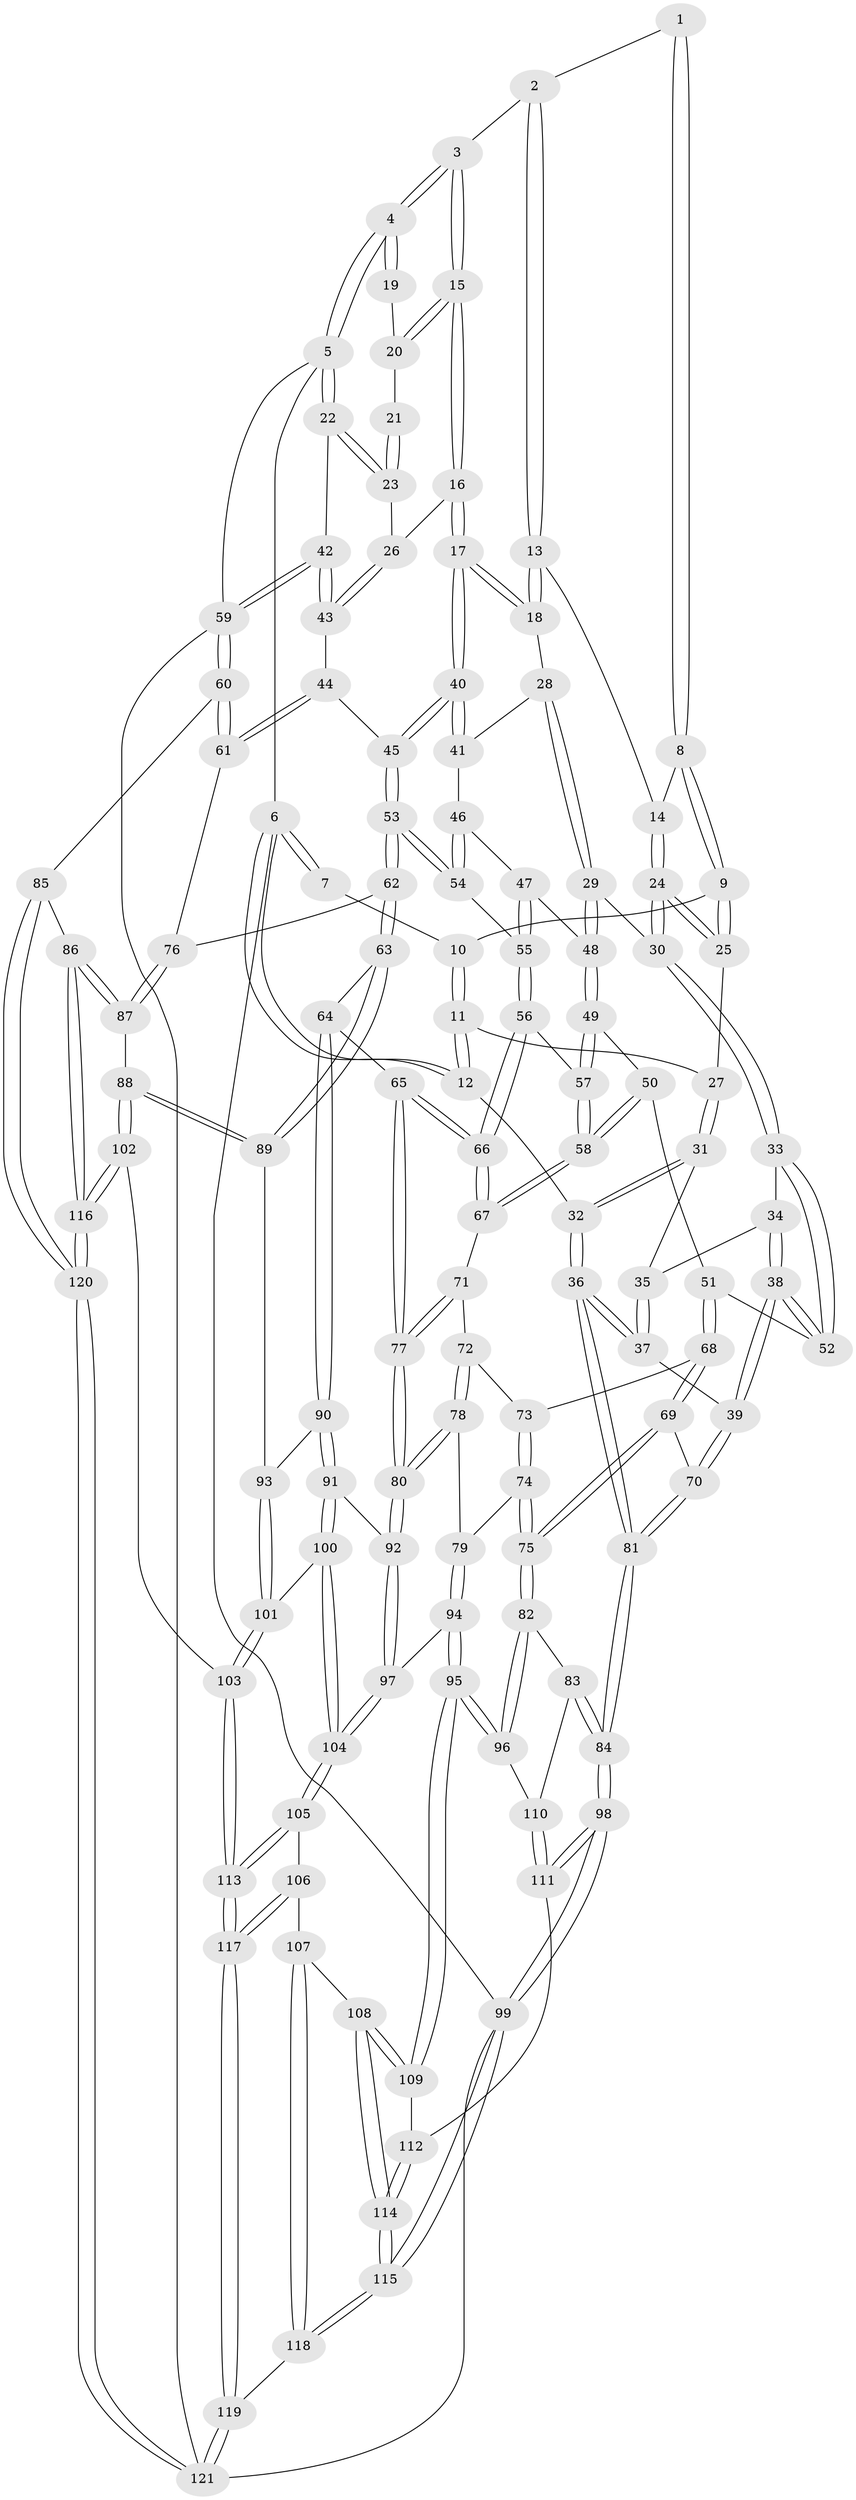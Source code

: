 // Generated by graph-tools (version 1.1) at 2025/27/03/15/25 16:27:56]
// undirected, 121 vertices, 299 edges
graph export_dot {
graph [start="1"]
  node [color=gray90,style=filled];
  1 [pos="+0.18937189285107425+0"];
  2 [pos="+0.4704311777136545+0"];
  3 [pos="+0.8067977784022038+0"];
  4 [pos="+1+0"];
  5 [pos="+1+0"];
  6 [pos="+0+0"];
  7 [pos="+0.08199402895220737+0"];
  8 [pos="+0.21841351242587534+0.05947880987798816"];
  9 [pos="+0.20173680397495994+0.0958643694172506"];
  10 [pos="+0.09185255073554975+0.040450000585916246"];
  11 [pos="+0.0631095981199089+0.1316344518822642"];
  12 [pos="+0+0.12381715201109007"];
  13 [pos="+0.48070862405989656+0"];
  14 [pos="+0.3315817517035212+0.08092121266204776"];
  15 [pos="+0.7663858800301907+0.1415326889340884"];
  16 [pos="+0.7596911875478232+0.15938692394957146"];
  17 [pos="+0.7172302461690958+0.18456521479152058"];
  18 [pos="+0.49205935806234263+0.014904115759718188"];
  19 [pos="+1+0"];
  20 [pos="+0.853065235693349+0.09551327885903209"];
  21 [pos="+0.9206224850376719+0.08439729829685895"];
  22 [pos="+1+0.0715483713206963"];
  23 [pos="+0.9946573072485104+0.14495300129308472"];
  24 [pos="+0.29667592346713645+0.20595255754437877"];
  25 [pos="+0.18913708943705904+0.14778982665552948"];
  26 [pos="+0.8667704262309062+0.20136283002975153"];
  27 [pos="+0.13568022862861787+0.17436455919966903"];
  28 [pos="+0.43691774556421925+0.20399168582059118"];
  29 [pos="+0.3865275121878275+0.24286142350127848"];
  30 [pos="+0.307222088819042+0.22040701861656348"];
  31 [pos="+0.13328044853459642+0.18748856788039406"];
  32 [pos="+0+0.34927969012656573"];
  33 [pos="+0.20279056236773918+0.35139395299420784"];
  34 [pos="+0.14097354960333794+0.21740468873342328"];
  35 [pos="+0.13294097605452432+0.19445588578965897"];
  36 [pos="+0+0.42443710756020847"];
  37 [pos="+0+0.3937067063160731"];
  38 [pos="+0.0593770418978534+0.3943192209371201"];
  39 [pos="+0.05778938493423103+0.3946743931448632"];
  40 [pos="+0.687589936349678+0.2590941136864979"];
  41 [pos="+0.5597330134938289+0.26521308905444846"];
  42 [pos="+1+0.32835229843985025"];
  43 [pos="+0.9448061748852485+0.31918297185600586"];
  44 [pos="+0.8868275759014863+0.38331772333849995"];
  45 [pos="+0.700566754652951+0.3617328710507123"];
  46 [pos="+0.5073157850634392+0.3325253866630225"];
  47 [pos="+0.4487397306404148+0.34554303859892177"];
  48 [pos="+0.39734979955221966+0.32114516200864657"];
  49 [pos="+0.3970025860908084+0.32167777960975646"];
  50 [pos="+0.28162345384317217+0.38523158069917884"];
  51 [pos="+0.212163011459263+0.38445906727270485"];
  52 [pos="+0.19909153370381397+0.37130619926527325"];
  53 [pos="+0.683346690568099+0.4092750018657902"];
  54 [pos="+0.5418460319039241+0.38633663674385094"];
  55 [pos="+0.48254819531102744+0.422455052840664"];
  56 [pos="+0.48144934829046204+0.42736732496627755"];
  57 [pos="+0.38974807513954685+0.4232743146986705"];
  58 [pos="+0.3688112715644618+0.45996791464066145"];
  59 [pos="+1+0.7135229592390363"];
  60 [pos="+1+0.7119284231245264"];
  61 [pos="+0.9096514231095953+0.4893748777523713"];
  62 [pos="+0.6792630863782769+0.46869094054821875"];
  63 [pos="+0.6341538250491081+0.5058974519876176"];
  64 [pos="+0.5706801994246995+0.530935326874872"];
  65 [pos="+0.49935963787755244+0.5198447283881125"];
  66 [pos="+0.49825997224961166+0.5182451361888296"];
  67 [pos="+0.36887162246487365+0.4620460350642293"];
  68 [pos="+0.21381664240712958+0.3934778391460408"];
  69 [pos="+0.15950982022577537+0.5438404632549587"];
  70 [pos="+0.15856867172119266+0.5432065497430547"];
  71 [pos="+0.35074440294006004+0.4868429297765015"];
  72 [pos="+0.31758425298198584+0.49985288108615183"];
  73 [pos="+0.24586402947352737+0.4534269623518011"];
  74 [pos="+0.22780751736585242+0.5741440496103113"];
  75 [pos="+0.17648573216962965+0.5776302148937955"];
  76 [pos="+0.7028752984417967+0.48738118982751844"];
  77 [pos="+0.40866227448200826+0.6146669251405151"];
  78 [pos="+0.28728541502940236+0.5630416379990569"];
  79 [pos="+0.24121777805650949+0.5785801195084929"];
  80 [pos="+0.40399604623915414+0.6249302169708262"];
  81 [pos="+0+0.4873967744341757"];
  82 [pos="+0.12771864719905035+0.6445901681165603"];
  83 [pos="+0+0.6462402029530591"];
  84 [pos="+0+0.5977947210967419"];
  85 [pos="+1+0.7127988407921317"];
  86 [pos="+0.9174855639041916+0.7369106366464719"];
  87 [pos="+0.8623293599041127+0.7295703291712584"];
  88 [pos="+0.7653999127312134+0.7572974942050433"];
  89 [pos="+0.6625461394175839+0.6781547391006904"];
  90 [pos="+0.5636303154809116+0.5917761253849974"];
  91 [pos="+0.43041702806153953+0.6637716914693915"];
  92 [pos="+0.4039934822788303+0.6270389305010111"];
  93 [pos="+0.559426527249073+0.675864664434286"];
  94 [pos="+0.28330204357741184+0.6922925085028189"];
  95 [pos="+0.202316769223454+0.7404638176137243"];
  96 [pos="+0.1832687509311164+0.72808903615876"];
  97 [pos="+0.2940378807403748+0.6932256041785826"];
  98 [pos="+0+0.6923978235239949"];
  99 [pos="+0+1"];
  100 [pos="+0.4564575997030527+0.7040102214997603"];
  101 [pos="+0.5169410584071951+0.7221511109991922"];
  102 [pos="+0.6658393803590942+0.8427541157431035"];
  103 [pos="+0.5836484223887829+0.8607443201121754"];
  104 [pos="+0.36951951794066695+0.8078156904637737"];
  105 [pos="+0.36181464058271556+0.8518890869522621"];
  106 [pos="+0.3396722201701745+0.8741281035517924"];
  107 [pos="+0.31238075135773563+0.8812688686989887"];
  108 [pos="+0.25747796296984005+0.8658328564671744"];
  109 [pos="+0.21097302740572904+0.796731414720105"];
  110 [pos="+0.08935025883074486+0.7733007430870661"];
  111 [pos="+0.07423169522176978+0.8241625711111145"];
  112 [pos="+0.08670292961982091+0.8495465045644894"];
  113 [pos="+0.5747473824347988+0.8713686430895878"];
  114 [pos="+0.07191197011301416+1"];
  115 [pos="+0+1"];
  116 [pos="+0.7838423665055323+1"];
  117 [pos="+0.5157818867072322+1"];
  118 [pos="+0.23349249032435893+1"];
  119 [pos="+0.5197091159351188+1"];
  120 [pos="+0.7914843603329799+1"];
  121 [pos="+0.7789083561561528+1"];
  1 -- 2;
  1 -- 8;
  1 -- 8;
  2 -- 3;
  2 -- 13;
  2 -- 13;
  3 -- 4;
  3 -- 4;
  3 -- 15;
  3 -- 15;
  4 -- 5;
  4 -- 5;
  4 -- 19;
  4 -- 19;
  5 -- 6;
  5 -- 22;
  5 -- 22;
  5 -- 59;
  6 -- 7;
  6 -- 7;
  6 -- 12;
  6 -- 12;
  6 -- 99;
  7 -- 10;
  8 -- 9;
  8 -- 9;
  8 -- 14;
  9 -- 10;
  9 -- 25;
  9 -- 25;
  10 -- 11;
  10 -- 11;
  11 -- 12;
  11 -- 12;
  11 -- 27;
  12 -- 32;
  13 -- 14;
  13 -- 18;
  13 -- 18;
  14 -- 24;
  14 -- 24;
  15 -- 16;
  15 -- 16;
  15 -- 20;
  15 -- 20;
  16 -- 17;
  16 -- 17;
  16 -- 26;
  17 -- 18;
  17 -- 18;
  17 -- 40;
  17 -- 40;
  18 -- 28;
  19 -- 20;
  20 -- 21;
  21 -- 23;
  21 -- 23;
  22 -- 23;
  22 -- 23;
  22 -- 42;
  23 -- 26;
  24 -- 25;
  24 -- 25;
  24 -- 30;
  24 -- 30;
  25 -- 27;
  26 -- 43;
  26 -- 43;
  27 -- 31;
  27 -- 31;
  28 -- 29;
  28 -- 29;
  28 -- 41;
  29 -- 30;
  29 -- 48;
  29 -- 48;
  30 -- 33;
  30 -- 33;
  31 -- 32;
  31 -- 32;
  31 -- 35;
  32 -- 36;
  32 -- 36;
  33 -- 34;
  33 -- 52;
  33 -- 52;
  34 -- 35;
  34 -- 38;
  34 -- 38;
  35 -- 37;
  35 -- 37;
  36 -- 37;
  36 -- 37;
  36 -- 81;
  36 -- 81;
  37 -- 39;
  38 -- 39;
  38 -- 39;
  38 -- 52;
  38 -- 52;
  39 -- 70;
  39 -- 70;
  40 -- 41;
  40 -- 41;
  40 -- 45;
  40 -- 45;
  41 -- 46;
  42 -- 43;
  42 -- 43;
  42 -- 59;
  42 -- 59;
  43 -- 44;
  44 -- 45;
  44 -- 61;
  44 -- 61;
  45 -- 53;
  45 -- 53;
  46 -- 47;
  46 -- 54;
  46 -- 54;
  47 -- 48;
  47 -- 55;
  47 -- 55;
  48 -- 49;
  48 -- 49;
  49 -- 50;
  49 -- 57;
  49 -- 57;
  50 -- 51;
  50 -- 58;
  50 -- 58;
  51 -- 52;
  51 -- 68;
  51 -- 68;
  53 -- 54;
  53 -- 54;
  53 -- 62;
  53 -- 62;
  54 -- 55;
  55 -- 56;
  55 -- 56;
  56 -- 57;
  56 -- 66;
  56 -- 66;
  57 -- 58;
  57 -- 58;
  58 -- 67;
  58 -- 67;
  59 -- 60;
  59 -- 60;
  59 -- 121;
  60 -- 61;
  60 -- 61;
  60 -- 85;
  61 -- 76;
  62 -- 63;
  62 -- 63;
  62 -- 76;
  63 -- 64;
  63 -- 89;
  63 -- 89;
  64 -- 65;
  64 -- 90;
  64 -- 90;
  65 -- 66;
  65 -- 66;
  65 -- 77;
  65 -- 77;
  66 -- 67;
  66 -- 67;
  67 -- 71;
  68 -- 69;
  68 -- 69;
  68 -- 73;
  69 -- 70;
  69 -- 75;
  69 -- 75;
  70 -- 81;
  70 -- 81;
  71 -- 72;
  71 -- 77;
  71 -- 77;
  72 -- 73;
  72 -- 78;
  72 -- 78;
  73 -- 74;
  73 -- 74;
  74 -- 75;
  74 -- 75;
  74 -- 79;
  75 -- 82;
  75 -- 82;
  76 -- 87;
  76 -- 87;
  77 -- 80;
  77 -- 80;
  78 -- 79;
  78 -- 80;
  78 -- 80;
  79 -- 94;
  79 -- 94;
  80 -- 92;
  80 -- 92;
  81 -- 84;
  81 -- 84;
  82 -- 83;
  82 -- 96;
  82 -- 96;
  83 -- 84;
  83 -- 84;
  83 -- 110;
  84 -- 98;
  84 -- 98;
  85 -- 86;
  85 -- 120;
  85 -- 120;
  86 -- 87;
  86 -- 87;
  86 -- 116;
  86 -- 116;
  87 -- 88;
  88 -- 89;
  88 -- 89;
  88 -- 102;
  88 -- 102;
  89 -- 93;
  90 -- 91;
  90 -- 91;
  90 -- 93;
  91 -- 92;
  91 -- 100;
  91 -- 100;
  92 -- 97;
  92 -- 97;
  93 -- 101;
  93 -- 101;
  94 -- 95;
  94 -- 95;
  94 -- 97;
  95 -- 96;
  95 -- 96;
  95 -- 109;
  95 -- 109;
  96 -- 110;
  97 -- 104;
  97 -- 104;
  98 -- 99;
  98 -- 99;
  98 -- 111;
  98 -- 111;
  99 -- 115;
  99 -- 115;
  99 -- 121;
  100 -- 101;
  100 -- 104;
  100 -- 104;
  101 -- 103;
  101 -- 103;
  102 -- 103;
  102 -- 116;
  102 -- 116;
  103 -- 113;
  103 -- 113;
  104 -- 105;
  104 -- 105;
  105 -- 106;
  105 -- 113;
  105 -- 113;
  106 -- 107;
  106 -- 117;
  106 -- 117;
  107 -- 108;
  107 -- 118;
  107 -- 118;
  108 -- 109;
  108 -- 109;
  108 -- 114;
  108 -- 114;
  109 -- 112;
  110 -- 111;
  110 -- 111;
  111 -- 112;
  112 -- 114;
  112 -- 114;
  113 -- 117;
  113 -- 117;
  114 -- 115;
  114 -- 115;
  115 -- 118;
  115 -- 118;
  116 -- 120;
  116 -- 120;
  117 -- 119;
  117 -- 119;
  118 -- 119;
  119 -- 121;
  119 -- 121;
  120 -- 121;
  120 -- 121;
}
